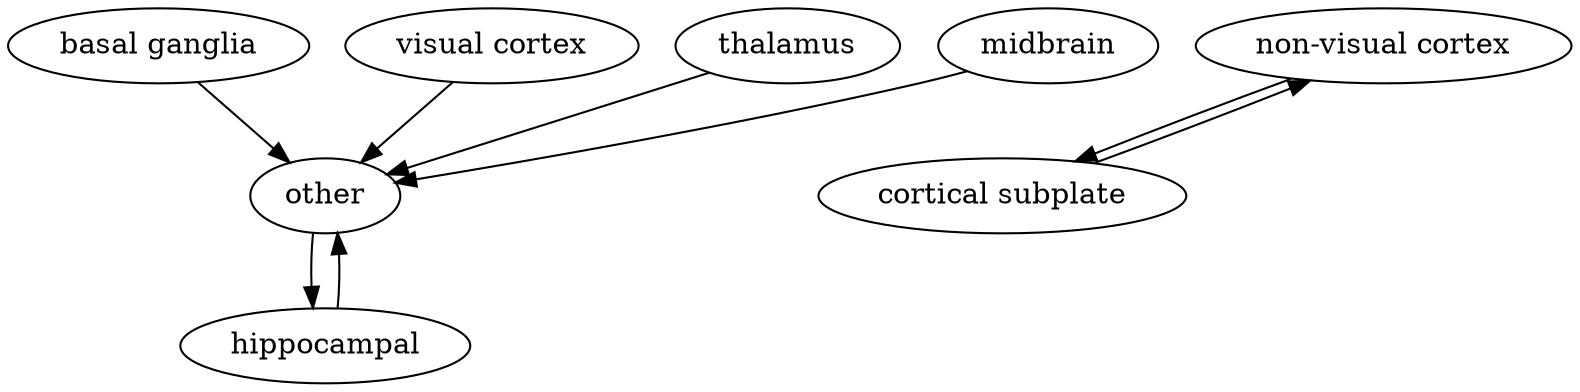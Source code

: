 strict digraph  {
"basal ganglia";
"non-visual cortex";
"visual cortex";
hippocampal;
thalamus;
midbrain;
"cortical subplate";
other;
"basal ganglia" -> other  [weight="0.000526096457469035"];
"non-visual cortex" -> "cortical subplate"  [weight="0.0005153953994032113"];
"visual cortex" -> other  [weight="0.0004011328501491405"];
hippocampal -> other  [weight="0.0005890457041514347"];
thalamus -> other  [weight="0.0008607939201045832"];
midbrain -> other  [weight="0.00042376124356056927"];
"cortical subplate" -> "non-visual cortex"  [weight="0.0005399627008238924"];
other -> hippocampal  [weight="0.0005934849756062766"];
}
